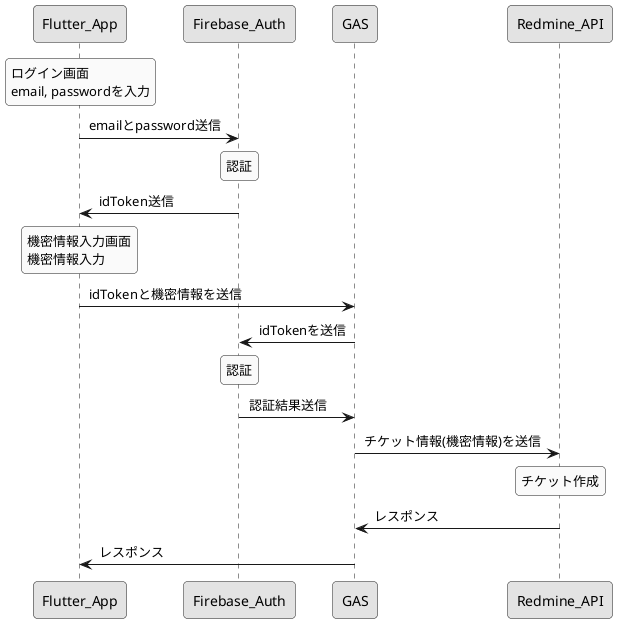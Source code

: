 @startuml

' -------------------- スタイル --------------------

' 共通スタイル
skinparam roundcorner 8
skinparam shadowing false
skinparam padding 2
skinparam defaultFontName Osaka
skinparam monochrome true

skinparam class {
  BackgroundColor White
  BorderColor Gray
}

' -------------------- シーケンス --------------------

Participant Flutter_App as app
Participant Firebase_Auth as auth
Participant GAS as gas
Participant Redmine_API as rm

rnote over app: ログイン画面\nemail, passwordを入力
app -> auth: emailとpassword送信
rnote over auth: 認証
auth -> app: idToken送信

rnote over app: 機密情報入力画面\n機密情報入力
app -> gas: idTokenと機密情報を送信
gas -> auth: idTokenを送信
rnote over auth: 認証
auth -> gas: 認証結果送信

gas -> rm: チケット情報(機密情報)を送信
rnote over rm: チケット作成
rm -> gas: レスポンス
gas -> app: レスポンス

' card -> vm: cardのindexを通知

' rnote over vm
' select(index)
' - cardStateListを更新
' endnote

' vm -> card: callback()を渡す\nアニメーションの種類を決定

' rnote over card
' faceUpAnimation()
' or faceDownAnimation()
' endnote

' card -> vm:

' rnote over vm: callback()

' vm -> field: 必要であればcardStateList通知

@enduml